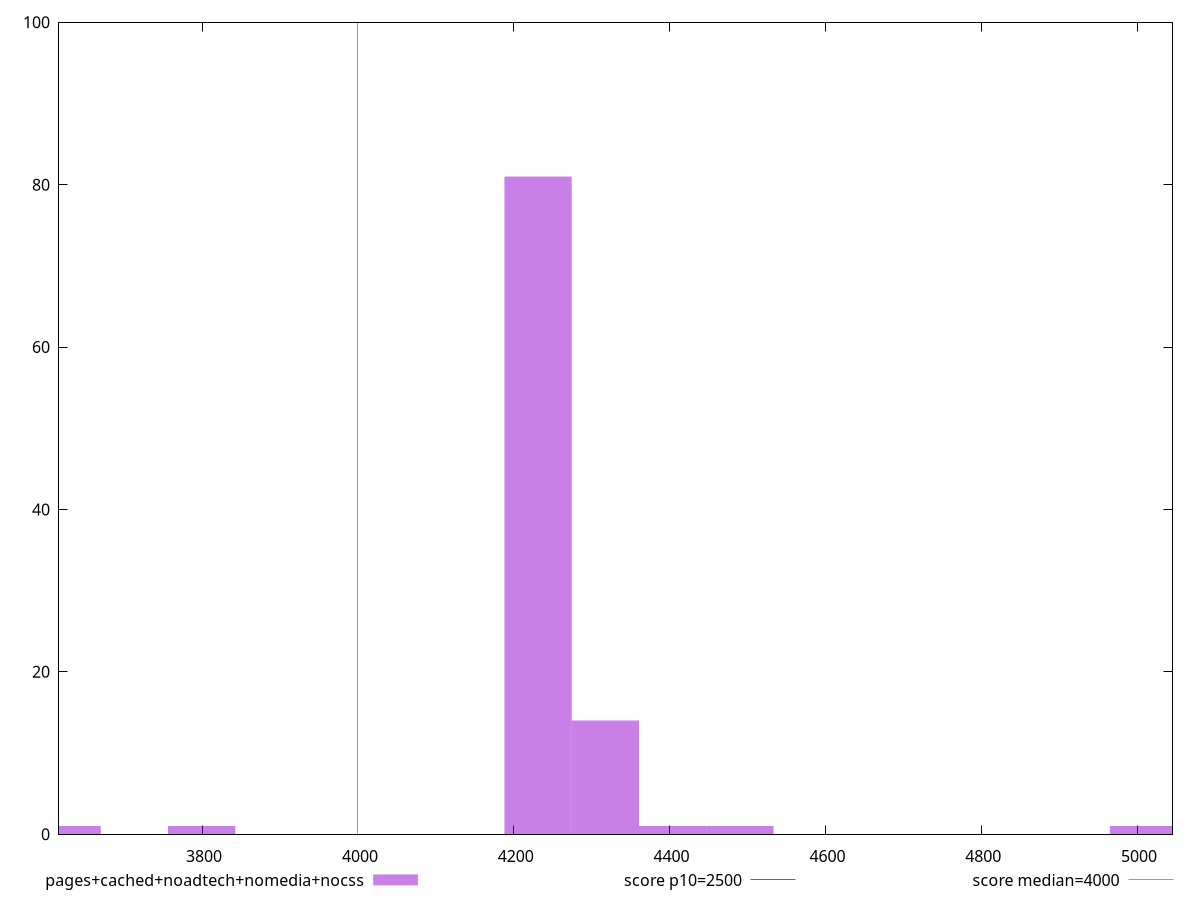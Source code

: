 reset

$pagesCachedNoadtechNomediaNocss <<EOF
3799.4444322505838 1
3626.74241260283 1
5008.35856978486 1
4231.199481369968 81
4317.550491193845 14
4403.901501017723 1
4490.252510841599 1
EOF

set key outside below
set boxwidth 86.35100982387691
set xrange [3616.318:5045.494000000001]
set yrange [0:100]
set trange [0:100]
set style fill transparent solid 0.5 noborder

set parametric
set terminal svg size 640, 490 enhanced background rgb 'white'
set output "report_00019_2021-02-10T18-14-37.922Z//largest-contentful-paint/comparison/histogram/4_vs_5.svg"

plot $pagesCachedNoadtechNomediaNocss title "pages+cached+noadtech+nomedia+nocss" with boxes, \
     2500,t title "score p10=2500", \
     4000,t title "score median=4000"

reset

